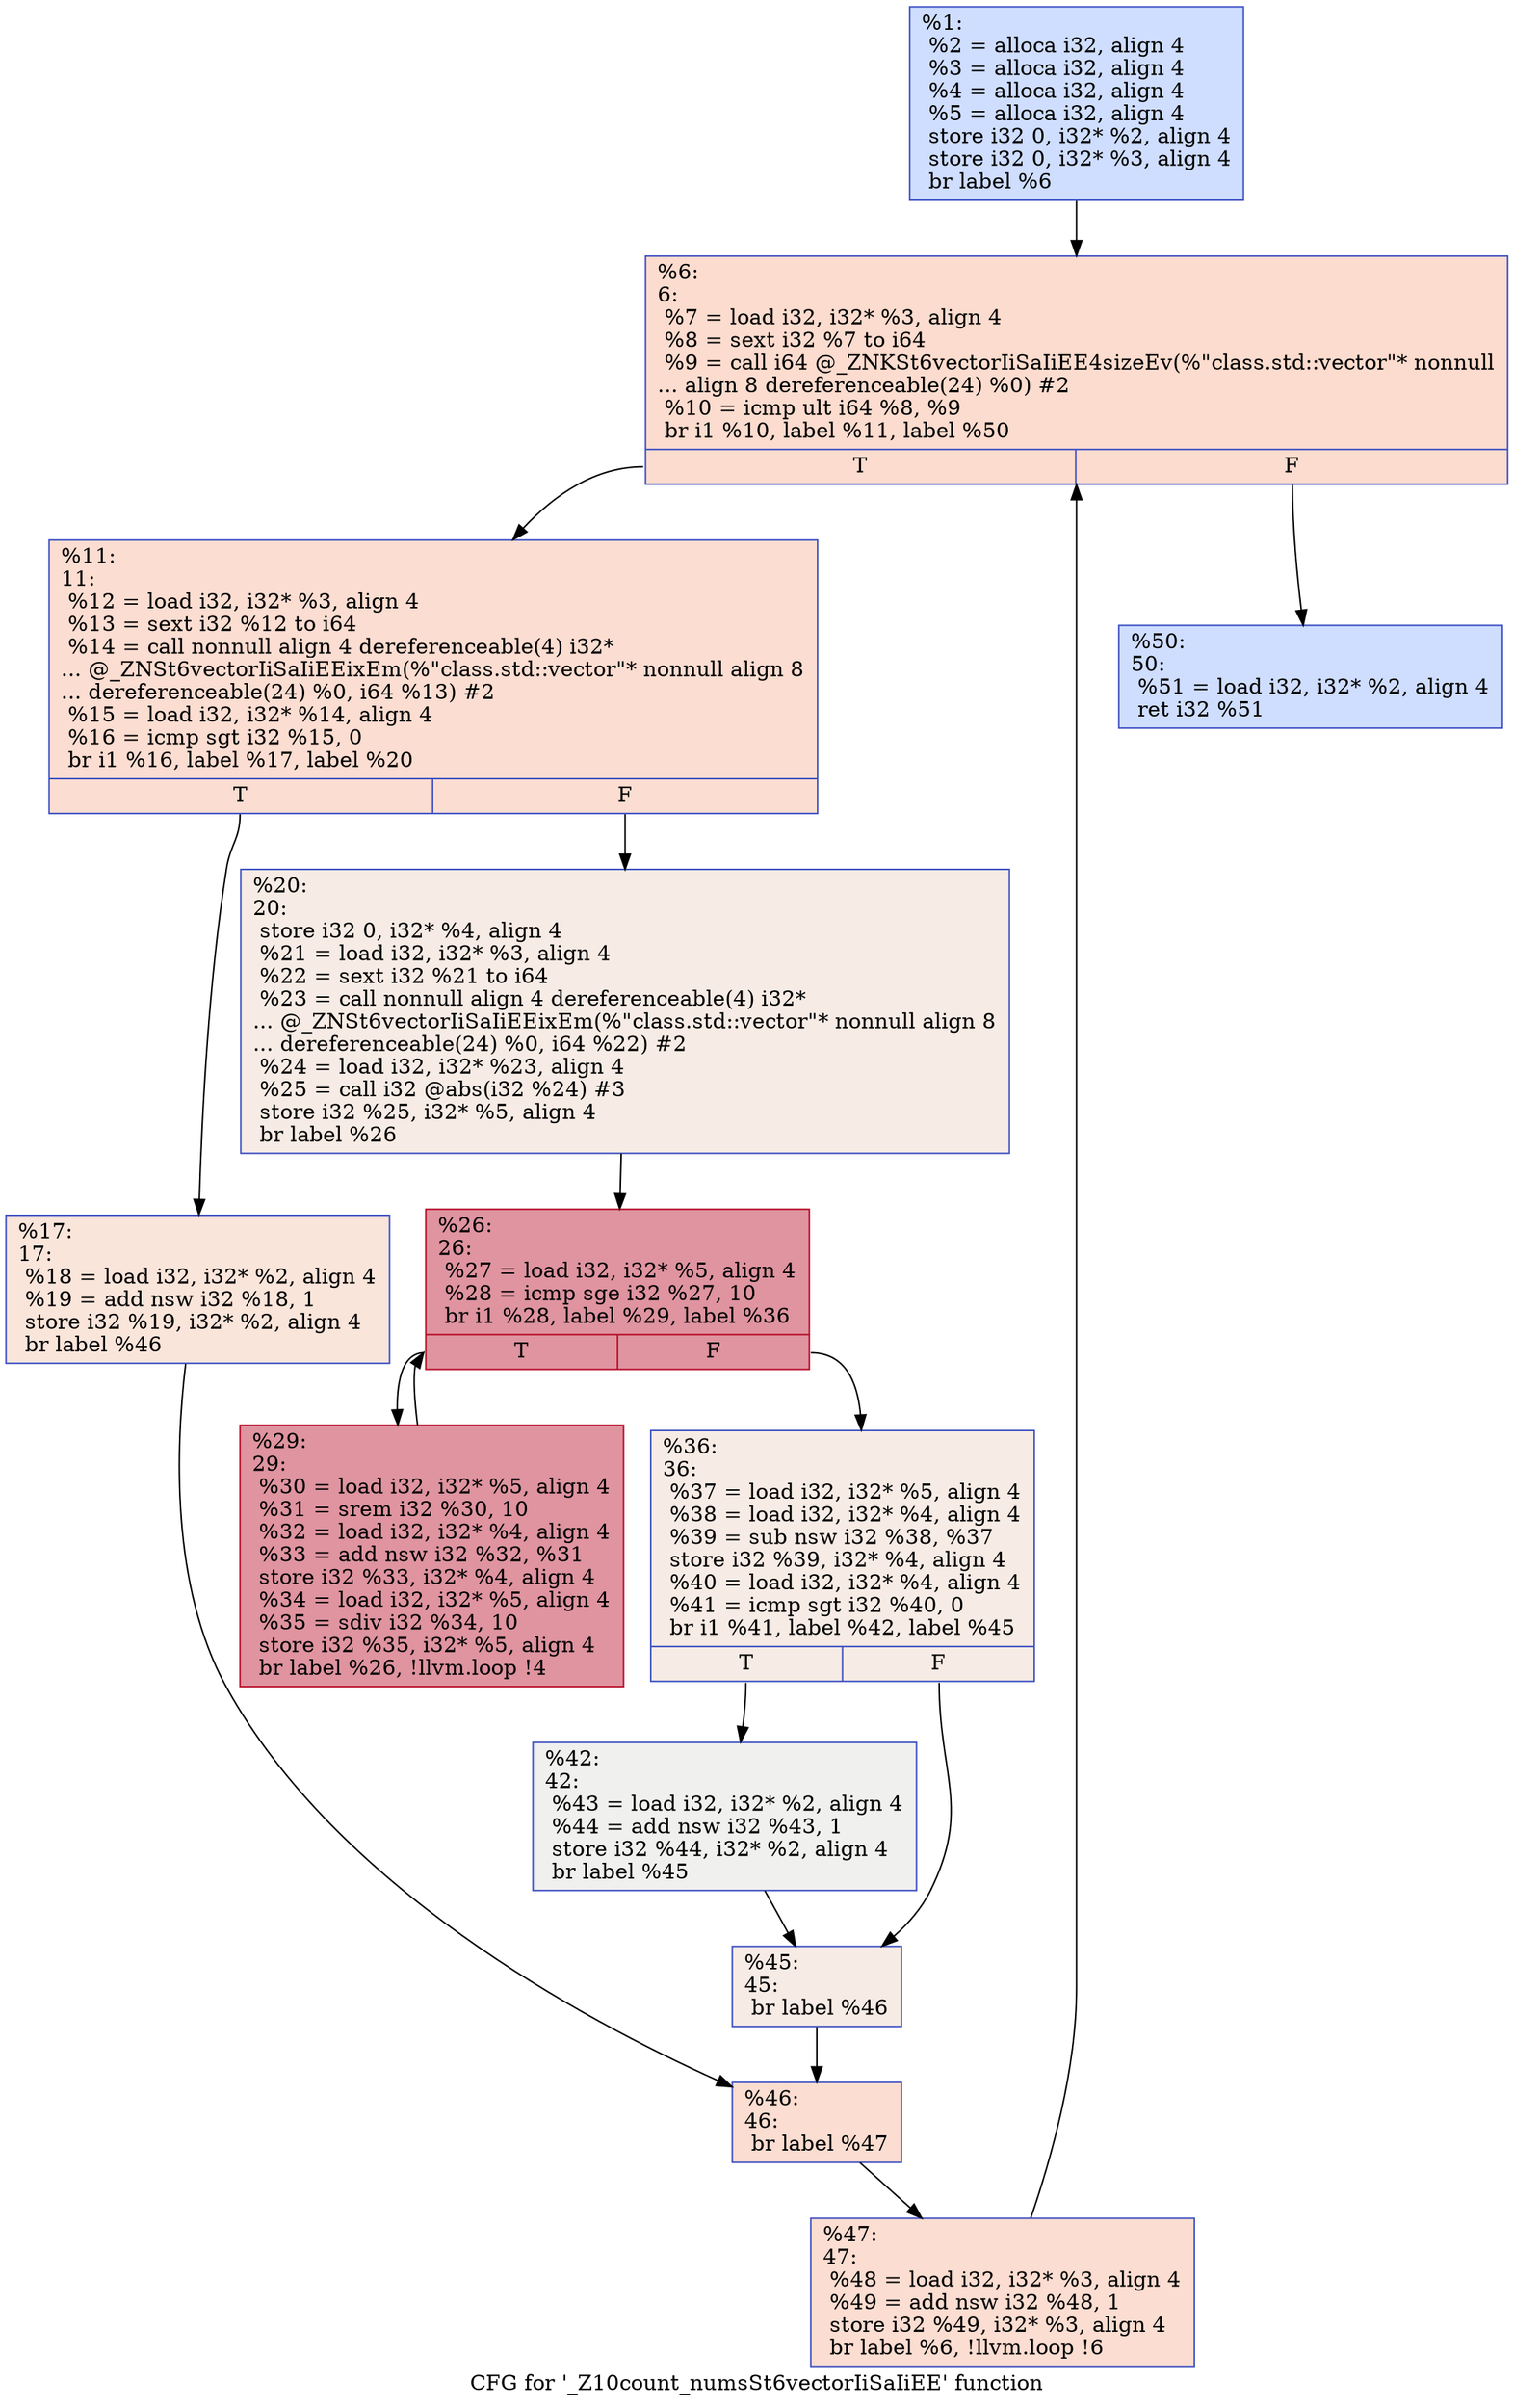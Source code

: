 digraph "CFG for '_Z10count_numsSt6vectorIiSaIiEE' function" {
	label="CFG for '_Z10count_numsSt6vectorIiSaIiEE' function";

	Node0x56339f6c70f0 [shape=record,color="#3d50c3ff", style=filled, fillcolor="#93b5fe70",label="{%1:\l  %2 = alloca i32, align 4\l  %3 = alloca i32, align 4\l  %4 = alloca i32, align 4\l  %5 = alloca i32, align 4\l  store i32 0, i32* %2, align 4\l  store i32 0, i32* %3, align 4\l  br label %6\l}"];
	Node0x56339f6c70f0 -> Node0x56339f6c7af0;
	Node0x56339f6c7af0 [shape=record,color="#3d50c3ff", style=filled, fillcolor="#f7af9170",label="{%6:\l6:                                                \l  %7 = load i32, i32* %3, align 4\l  %8 = sext i32 %7 to i64\l  %9 = call i64 @_ZNKSt6vectorIiSaIiEE4sizeEv(%\"class.std::vector\"* nonnull\l... align 8 dereferenceable(24) %0) #2\l  %10 = icmp ult i64 %8, %9\l  br i1 %10, label %11, label %50\l|{<s0>T|<s1>F}}"];
	Node0x56339f6c7af0:s0 -> Node0x56339f6c8020;
	Node0x56339f6c7af0:s1 -> Node0x56339f6c8070;
	Node0x56339f6c8020 [shape=record,color="#3d50c3ff", style=filled, fillcolor="#f7b39670",label="{%11:\l11:                                               \l  %12 = load i32, i32* %3, align 4\l  %13 = sext i32 %12 to i64\l  %14 = call nonnull align 4 dereferenceable(4) i32*\l... @_ZNSt6vectorIiSaIiEEixEm(%\"class.std::vector\"* nonnull align 8\l... dereferenceable(24) %0, i64 %13) #2\l  %15 = load i32, i32* %14, align 4\l  %16 = icmp sgt i32 %15, 0\l  br i1 %16, label %17, label %20\l|{<s0>T|<s1>F}}"];
	Node0x56339f6c8020:s0 -> Node0x56339f6c8680;
	Node0x56339f6c8020:s1 -> Node0x56339f6c86d0;
	Node0x56339f6c8680 [shape=record,color="#3d50c3ff", style=filled, fillcolor="#f4c5ad70",label="{%17:\l17:                                               \l  %18 = load i32, i32* %2, align 4\l  %19 = add nsw i32 %18, 1\l  store i32 %19, i32* %2, align 4\l  br label %46\l}"];
	Node0x56339f6c8680 -> Node0x56339f6c8910;
	Node0x56339f6c86d0 [shape=record,color="#3d50c3ff", style=filled, fillcolor="#ecd3c570",label="{%20:\l20:                                               \l  store i32 0, i32* %4, align 4\l  %21 = load i32, i32* %3, align 4\l  %22 = sext i32 %21 to i64\l  %23 = call nonnull align 4 dereferenceable(4) i32*\l... @_ZNSt6vectorIiSaIiEEixEm(%\"class.std::vector\"* nonnull align 8\l... dereferenceable(24) %0, i64 %22) #2\l  %24 = load i32, i32* %23, align 4\l  %25 = call i32 @abs(i32 %24) #3\l  store i32 %25, i32* %5, align 4\l  br label %26\l}"];
	Node0x56339f6c86d0 -> Node0x56339f6c8f80;
	Node0x56339f6c8f80 [shape=record,color="#b70d28ff", style=filled, fillcolor="#b70d2870",label="{%26:\l26:                                               \l  %27 = load i32, i32* %5, align 4\l  %28 = icmp sge i32 %27, 10\l  br i1 %28, label %29, label %36\l|{<s0>T|<s1>F}}"];
	Node0x56339f6c8f80:s0 -> Node0x56339f6c9140;
	Node0x56339f6c8f80:s1 -> Node0x56339f6c9190;
	Node0x56339f6c9140 [shape=record,color="#b70d28ff", style=filled, fillcolor="#b70d2870",label="{%29:\l29:                                               \l  %30 = load i32, i32* %5, align 4\l  %31 = srem i32 %30, 10\l  %32 = load i32, i32* %4, align 4\l  %33 = add nsw i32 %32, %31\l  store i32 %33, i32* %4, align 4\l  %34 = load i32, i32* %5, align 4\l  %35 = sdiv i32 %34, 10\l  store i32 %35, i32* %5, align 4\l  br label %26, !llvm.loop !4\l}"];
	Node0x56339f6c9140 -> Node0x56339f6c8f80;
	Node0x56339f6c9190 [shape=record,color="#3d50c3ff", style=filled, fillcolor="#ecd3c570",label="{%36:\l36:                                               \l  %37 = load i32, i32* %5, align 4\l  %38 = load i32, i32* %4, align 4\l  %39 = sub nsw i32 %38, %37\l  store i32 %39, i32* %4, align 4\l  %40 = load i32, i32* %4, align 4\l  %41 = icmp sgt i32 %40, 0\l  br i1 %41, label %42, label %45\l|{<s0>T|<s1>F}}"];
	Node0x56339f6c9190:s0 -> Node0x56339f6ca740;
	Node0x56339f6c9190:s1 -> Node0x56339f6ca790;
	Node0x56339f6ca740 [shape=record,color="#3d50c3ff", style=filled, fillcolor="#dedcdb70",label="{%42:\l42:                                               \l  %43 = load i32, i32* %2, align 4\l  %44 = add nsw i32 %43, 1\l  store i32 %44, i32* %2, align 4\l  br label %45\l}"];
	Node0x56339f6ca740 -> Node0x56339f6ca790;
	Node0x56339f6ca790 [shape=record,color="#3d50c3ff", style=filled, fillcolor="#ecd3c570",label="{%45:\l45:                                               \l  br label %46\l}"];
	Node0x56339f6ca790 -> Node0x56339f6c8910;
	Node0x56339f6c8910 [shape=record,color="#3d50c3ff", style=filled, fillcolor="#f7b39670",label="{%46:\l46:                                               \l  br label %47\l}"];
	Node0x56339f6c8910 -> Node0x56339f6cab40;
	Node0x56339f6cab40 [shape=record,color="#3d50c3ff", style=filled, fillcolor="#f7b39670",label="{%47:\l47:                                               \l  %48 = load i32, i32* %3, align 4\l  %49 = add nsw i32 %48, 1\l  store i32 %49, i32* %3, align 4\l  br label %6, !llvm.loop !6\l}"];
	Node0x56339f6cab40 -> Node0x56339f6c7af0;
	Node0x56339f6c8070 [shape=record,color="#3d50c3ff", style=filled, fillcolor="#93b5fe70",label="{%50:\l50:                                               \l  %51 = load i32, i32* %2, align 4\l  ret i32 %51\l}"];
}
